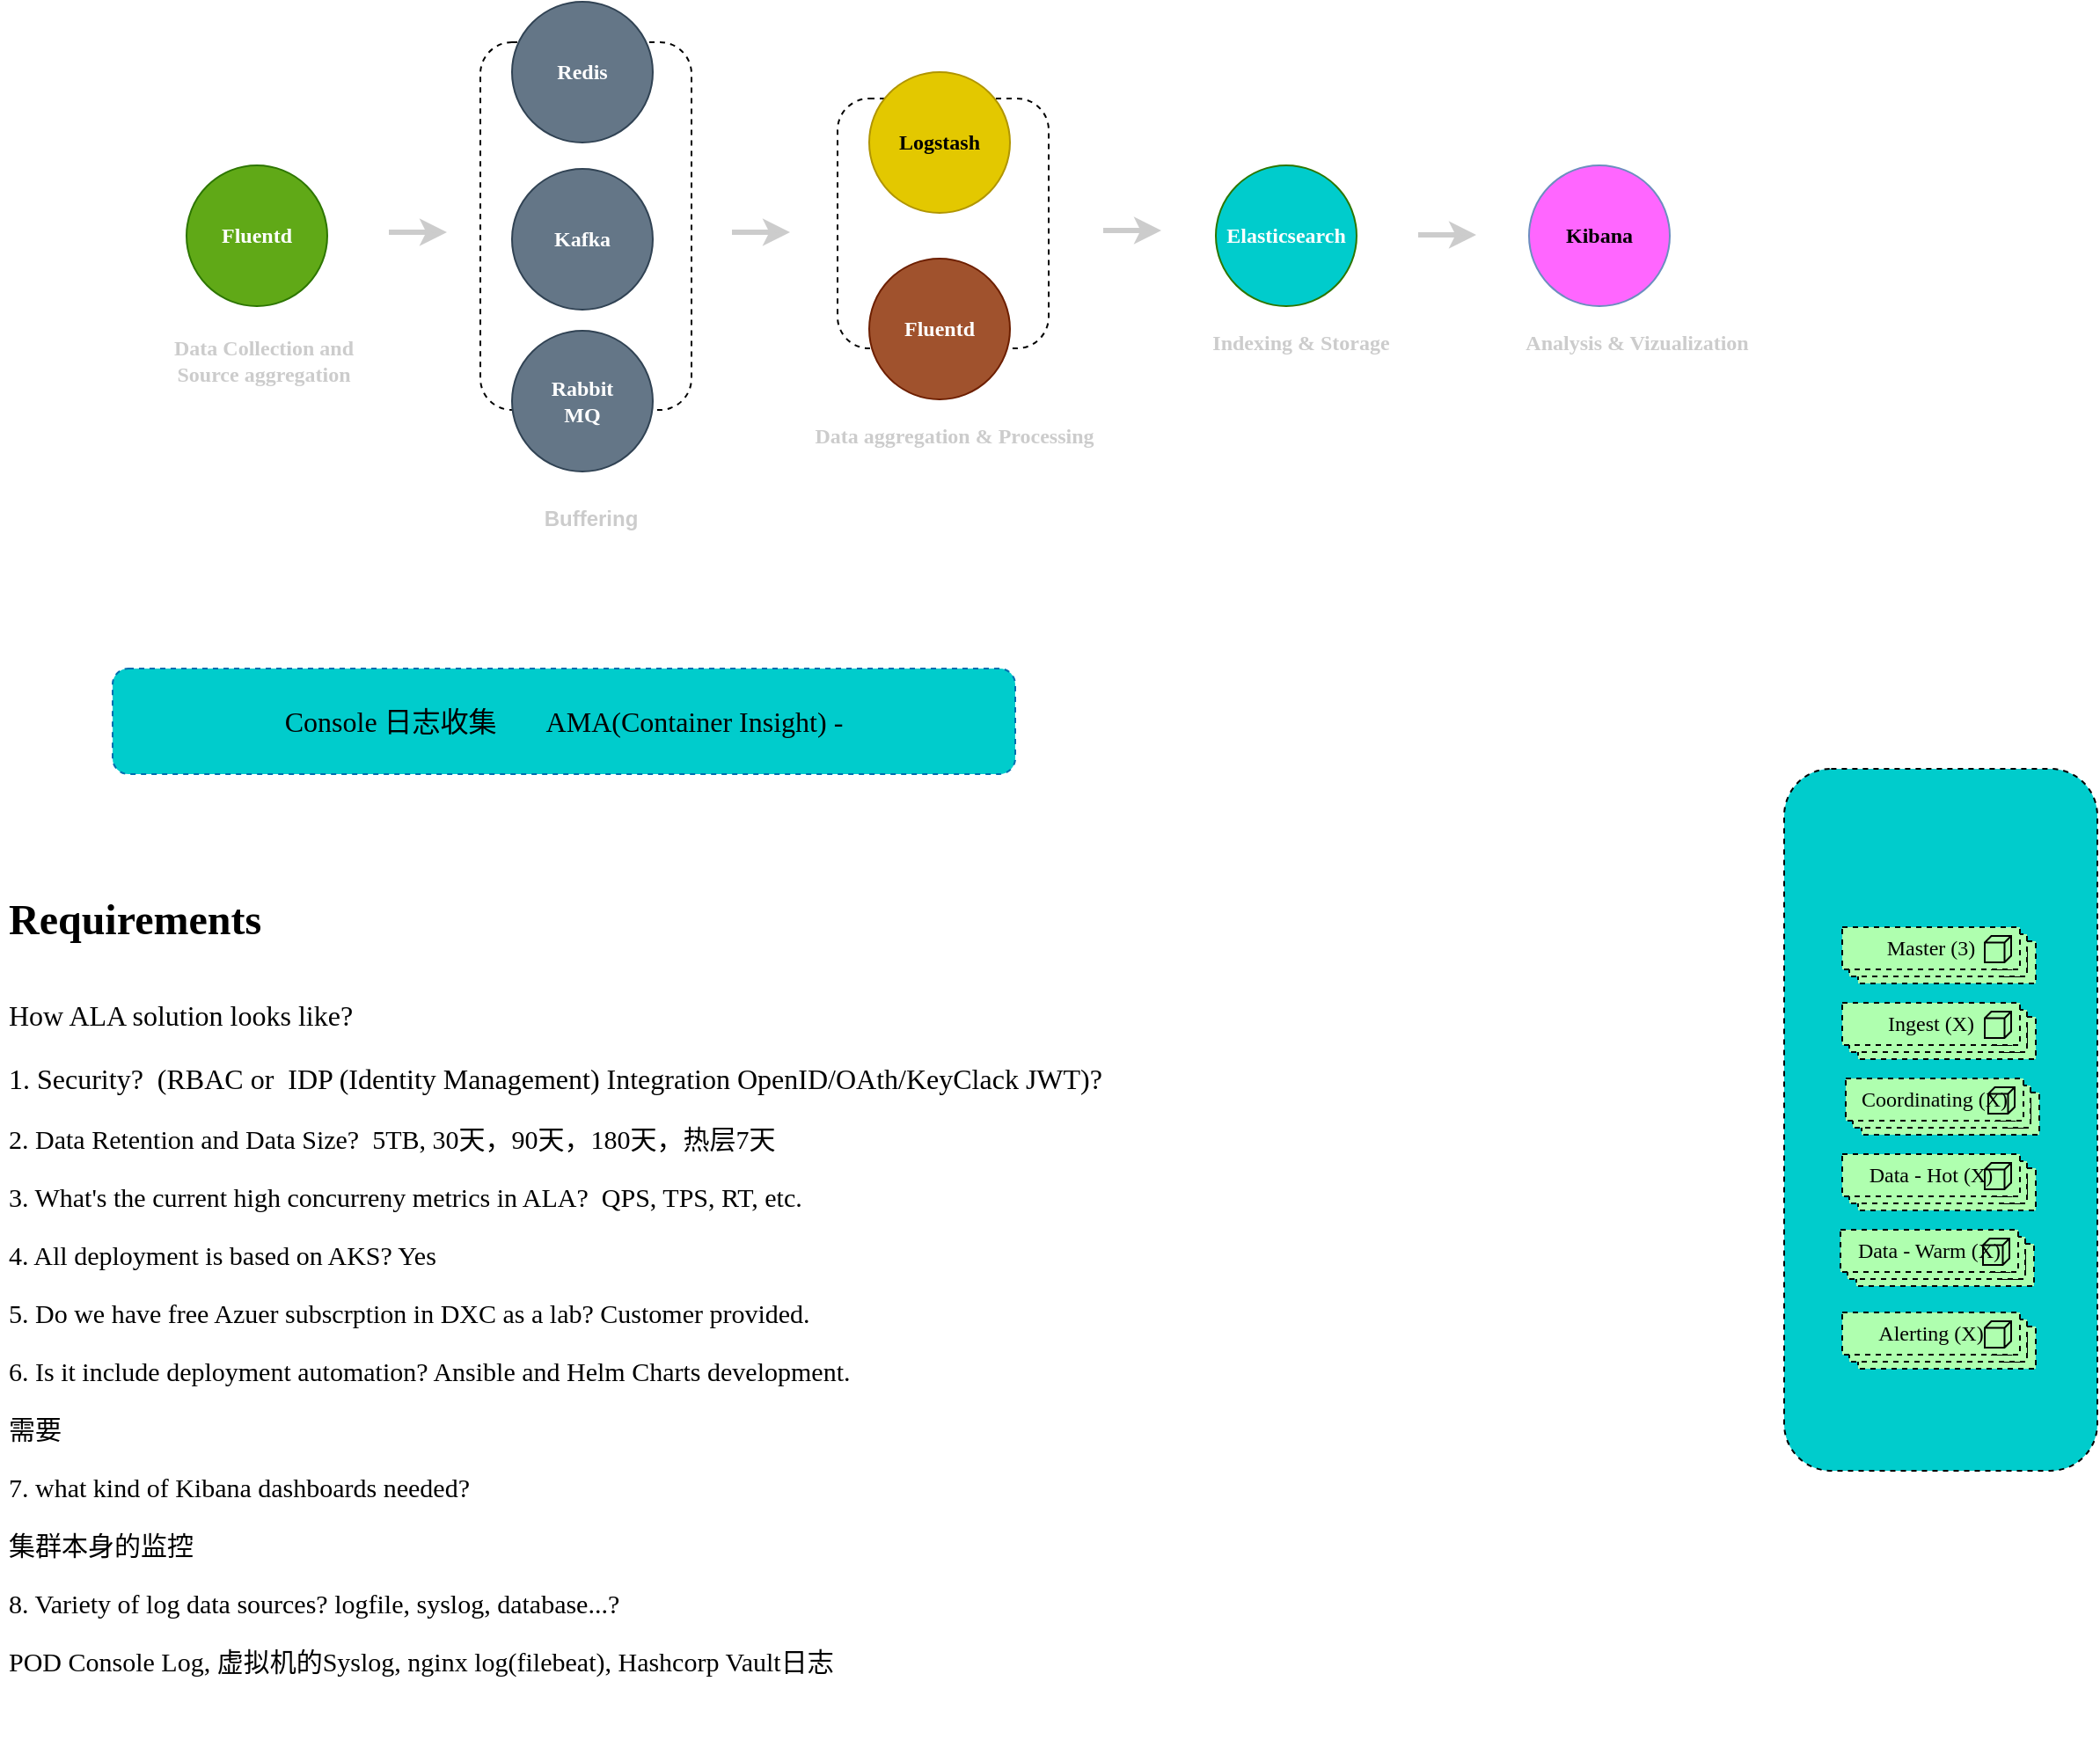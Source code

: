 <mxfile>
    <diagram id="K6HRGOD1HG6Nf588dQzy" name="Page-1">
        <mxGraphModel dx="1490" dy="937" grid="0" gridSize="10" guides="1" tooltips="1" connect="1" arrows="1" fold="1" page="1" pageScale="1" pageWidth="2339" pageHeight="3300" math="0" shadow="0">
            <root>
                <mxCell id="0"/>
                <mxCell id="1" parent="0"/>
                <mxCell id="16" value="" style="rounded=1;whiteSpace=wrap;html=1;dashed=1;fontFamily=Ubuntu;fontStyle=1;fontSource=https%3A%2F%2Ffonts.googleapis.com%2Fcss%3Ffamily%3DUbuntu;" vertex="1" parent="1">
                    <mxGeometry x="562" y="129" width="120" height="142" as="geometry"/>
                </mxCell>
                <mxCell id="12" value="" style="rounded=1;whiteSpace=wrap;html=1;dashed=1;fontFamily=Ubuntu;fontStyle=1;fontSource=https%3A%2F%2Ffonts.googleapis.com%2Fcss%3Ffamily%3DUbuntu;" vertex="1" parent="1">
                    <mxGeometry x="359" y="97" width="120" height="209" as="geometry"/>
                </mxCell>
                <mxCell id="2" value="Fluentd" style="ellipse;whiteSpace=wrap;html=1;aspect=fixed;fillColor=#60a917;strokeColor=#2D7600;fontFamily=Ubuntu;fontStyle=1;fontColor=#ffffff;fontSource=https%3A%2F%2Ffonts.googleapis.com%2Fcss%3Ffamily%3DUbuntu;" vertex="1" parent="1">
                    <mxGeometry x="192" y="167" width="80" height="80" as="geometry"/>
                </mxCell>
                <mxCell id="4" value="" style="endArrow=classic;html=1;strokeWidth=3;fillColor=#bac8d3;strokeColor=#CCCCCC;fontFamily=Ubuntu;fontStyle=1;fontSource=https%3A%2F%2Ffonts.googleapis.com%2Fcss%3Ffamily%3DUbuntu;" edge="1" parent="1">
                    <mxGeometry width="50" height="50" relative="1" as="geometry">
                        <mxPoint x="307" y="205" as="sourcePoint"/>
                        <mxPoint x="340" y="205" as="targetPoint"/>
                    </mxGeometry>
                </mxCell>
                <mxCell id="6" value="Redis" style="ellipse;whiteSpace=wrap;html=1;aspect=fixed;fillColor=#647687;strokeColor=#314354;fontFamily=Ubuntu;fontStyle=1;fontColor=#ffffff;fontSource=https%3A%2F%2Ffonts.googleapis.com%2Fcss%3Ffamily%3DUbuntu;" vertex="1" parent="1">
                    <mxGeometry x="377" y="74" width="80" height="80" as="geometry"/>
                </mxCell>
                <mxCell id="7" value="Kafka" style="ellipse;whiteSpace=wrap;html=1;aspect=fixed;fillColor=#647687;strokeColor=#314354;fontFamily=Ubuntu;fontStyle=1;fontColor=#ffffff;fontSource=https%3A%2F%2Ffonts.googleapis.com%2Fcss%3Ffamily%3DUbuntu;" vertex="1" parent="1">
                    <mxGeometry x="377" y="169" width="80" height="80" as="geometry"/>
                </mxCell>
                <mxCell id="8" value="Rabbit&lt;br&gt;MQ" style="ellipse;whiteSpace=wrap;html=1;aspect=fixed;fillColor=#647687;strokeColor=#314354;fontFamily=Ubuntu;fontStyle=1;fontColor=#ffffff;fontSource=https%3A%2F%2Ffonts.googleapis.com%2Fcss%3Ffamily%3DUbuntu;" vertex="1" parent="1">
                    <mxGeometry x="377" y="261" width="80" height="80" as="geometry"/>
                </mxCell>
                <mxCell id="9" value="Data Collection and Source aggregation" style="text;html=1;strokeColor=none;fillColor=none;align=center;verticalAlign=middle;whiteSpace=wrap;rounded=0;fontFamily=Ubuntu;fontStyle=1;fontColor=#CCCCCC;fontSource=https%3A%2F%2Ffonts.googleapis.com%2Fcss%3Ffamily%3DUbuntu;" vertex="1" parent="1">
                    <mxGeometry x="179" y="263" width="114" height="30" as="geometry"/>
                </mxCell>
                <mxCell id="10" value="Logstash" style="ellipse;whiteSpace=wrap;html=1;aspect=fixed;fillColor=#e3c800;strokeColor=#B09500;fontColor=#000000;fontFamily=Ubuntu;fontStyle=1;fontSource=https%3A%2F%2Ffonts.googleapis.com%2Fcss%3Ffamily%3DUbuntu;" vertex="1" parent="1">
                    <mxGeometry x="580" y="114" width="80" height="80" as="geometry"/>
                </mxCell>
                <mxCell id="11" value="Fluentd" style="ellipse;whiteSpace=wrap;html=1;aspect=fixed;fillColor=#a0522d;strokeColor=#6D1F00;fontColor=#ffffff;fontFamily=Ubuntu;fontStyle=1;fontSource=https%3A%2F%2Ffonts.googleapis.com%2Fcss%3Ffamily%3DUbuntu;" vertex="1" parent="1">
                    <mxGeometry x="580" y="220" width="80" height="80" as="geometry"/>
                </mxCell>
                <mxCell id="13" value="" style="endArrow=classic;html=1;strokeWidth=3;fillColor=#bac8d3;strokeColor=#CCCCCC;fontFamily=Ubuntu;fontStyle=1;fontSource=https%3A%2F%2Ffonts.googleapis.com%2Fcss%3Ffamily%3DUbuntu;" edge="1" parent="1">
                    <mxGeometry width="50" height="50" relative="1" as="geometry">
                        <mxPoint x="502" y="205" as="sourcePoint"/>
                        <mxPoint x="535" y="205" as="targetPoint"/>
                    </mxGeometry>
                </mxCell>
                <mxCell id="14" value="Buffering" style="text;html=1;strokeColor=none;fillColor=none;align=center;verticalAlign=middle;whiteSpace=wrap;rounded=0;fontFamily=Helvetica;fontStyle=1;fontColor=#CCCCCC;" vertex="1" parent="1">
                    <mxGeometry x="365" y="353" width="114" height="30" as="geometry"/>
                </mxCell>
                <mxCell id="15" value="Data aggregation &amp;amp; Processing" style="text;html=1;strokeColor=none;fillColor=none;align=center;verticalAlign=middle;whiteSpace=wrap;rounded=0;fontFamily=Ubuntu;fontStyle=1;fontColor=#CCCCCC;fontSource=https%3A%2F%2Ffonts.googleapis.com%2Fcss%3Ffamily%3DUbuntu;" vertex="1" parent="1">
                    <mxGeometry x="540" y="306" width="177" height="30" as="geometry"/>
                </mxCell>
                <mxCell id="17" value="" style="endArrow=classic;html=1;strokeWidth=3;fillColor=#bac8d3;strokeColor=#CCCCCC;fontFamily=Ubuntu;fontStyle=1;fontSource=https%3A%2F%2Ffonts.googleapis.com%2Fcss%3Ffamily%3DUbuntu;" edge="1" parent="1">
                    <mxGeometry width="50" height="50" relative="1" as="geometry">
                        <mxPoint x="713" y="204" as="sourcePoint"/>
                        <mxPoint x="746" y="204" as="targetPoint"/>
                    </mxGeometry>
                </mxCell>
                <mxCell id="18" value="Elasticsearch" style="ellipse;whiteSpace=wrap;html=1;aspect=fixed;fillColor=#00CCCC;strokeColor=#2D7600;fontColor=#ffffff;fontFamily=Ubuntu;fontStyle=1;fontSource=https%3A%2F%2Ffonts.googleapis.com%2Fcss%3Ffamily%3DUbuntu;" vertex="1" parent="1">
                    <mxGeometry x="777" y="167" width="80" height="80" as="geometry"/>
                </mxCell>
                <mxCell id="19" value="Indexing &amp;amp; Storage" style="text;html=1;strokeColor=none;fillColor=none;align=center;verticalAlign=middle;whiteSpace=wrap;rounded=0;fontFamily=Ubuntu;fontStyle=1;fontColor=#CCCCCC;fontSource=https%3A%2F%2Ffonts.googleapis.com%2Fcss%3Ffamily%3DUbuntu;" vertex="1" parent="1">
                    <mxGeometry x="737" y="253" width="177" height="30" as="geometry"/>
                </mxCell>
                <mxCell id="20" value="Kibana" style="ellipse;whiteSpace=wrap;html=1;aspect=fixed;fillColor=#FF66FF;strokeColor=#6c8ebf;fontFamily=Ubuntu;fontStyle=1;fontSource=https%3A%2F%2Ffonts.googleapis.com%2Fcss%3Ffamily%3DUbuntu;" vertex="1" parent="1">
                    <mxGeometry x="955" y="167" width="80" height="80" as="geometry"/>
                </mxCell>
                <mxCell id="21" value="" style="endArrow=classic;html=1;strokeWidth=3;fillColor=#bac8d3;strokeColor=#CCCCCC;fontFamily=Ubuntu;fontStyle=1;fontSource=https%3A%2F%2Ffonts.googleapis.com%2Fcss%3Ffamily%3DUbuntu;" edge="1" parent="1">
                    <mxGeometry width="50" height="50" relative="1" as="geometry">
                        <mxPoint x="892" y="206.5" as="sourcePoint"/>
                        <mxPoint x="925" y="206.5" as="targetPoint"/>
                    </mxGeometry>
                </mxCell>
                <mxCell id="22" value="Analysis &amp;amp; Vizualization" style="text;html=1;strokeColor=none;fillColor=none;align=center;verticalAlign=middle;whiteSpace=wrap;rounded=0;fontFamily=Ubuntu;fontStyle=1;fontColor=#CCCCCC;fontSource=https%3A%2F%2Ffonts.googleapis.com%2Fcss%3Ffamily%3DUbuntu;" vertex="1" parent="1">
                    <mxGeometry x="928" y="253" width="177" height="30" as="geometry"/>
                </mxCell>
                <mxCell id="24" value="" style="rounded=1;whiteSpace=wrap;html=1;dashed=1;fontFamily=Ubuntu;fontColor=#CCCCCC;fillColor=#00CCCC;fontSource=https%3A%2F%2Ffonts.googleapis.com%2Fcss%3Ffamily%3DUbuntu;" vertex="1" parent="1">
                    <mxGeometry x="1100" y="510" width="178" height="399" as="geometry"/>
                </mxCell>
                <mxCell id="28" value="" style="group;fontFamily=Ubuntu;fontSource=https%3A%2F%2Ffonts.googleapis.com%2Fcss%3Ffamily%3DUbuntu;" vertex="1" connectable="0" parent="1">
                    <mxGeometry x="1133" y="600" width="110" height="32" as="geometry"/>
                </mxCell>
                <mxCell id="27" value="" style="html=1;outlineConnect=0;whiteSpace=wrap;fillColor=#AFFFAF;shape=mxgraph.archimate3.application;appType=node;archiType=square;dashed=1;fontFamily=Ubuntu;fontColor=#CCCCCC;fontSource=https%3A%2F%2Ffonts.googleapis.com%2Fcss%3Ffamily%3DUbuntu;" vertex="1" parent="28">
                    <mxGeometry x="9" y="8" width="101" height="24" as="geometry"/>
                </mxCell>
                <mxCell id="26" value="" style="html=1;outlineConnect=0;whiteSpace=wrap;fillColor=#AFFFAF;shape=mxgraph.archimate3.application;appType=node;archiType=square;dashed=1;fontFamily=Ubuntu;fontColor=#CCCCCC;fontSource=https%3A%2F%2Ffonts.googleapis.com%2Fcss%3Ffamily%3DUbuntu;" vertex="1" parent="28">
                    <mxGeometry x="4" y="4" width="101" height="24" as="geometry"/>
                </mxCell>
                <mxCell id="25" value="&lt;font color=&quot;#000000&quot;&gt;Master (3)&lt;/font&gt;" style="html=1;outlineConnect=0;whiteSpace=wrap;fillColor=#AFFFAF;shape=mxgraph.archimate3.application;appType=node;archiType=square;dashed=1;fontFamily=Ubuntu;fontColor=#CCCCCC;fontSource=https%3A%2F%2Ffonts.googleapis.com%2Fcss%3Ffamily%3DUbuntu;" vertex="1" parent="28">
                    <mxGeometry width="101" height="24" as="geometry"/>
                </mxCell>
                <mxCell id="33" value="" style="group;fontFamily=Ubuntu;fontSource=https%3A%2F%2Ffonts.googleapis.com%2Fcss%3Ffamily%3DUbuntu;" vertex="1" connectable="0" parent="1">
                    <mxGeometry x="1133" y="643" width="110" height="32" as="geometry"/>
                </mxCell>
                <mxCell id="34" value="" style="html=1;outlineConnect=0;whiteSpace=wrap;fillColor=#AFFFAF;shape=mxgraph.archimate3.application;appType=node;archiType=square;dashed=1;fontFamily=Ubuntu;fontColor=#CCCCCC;fontSource=https%3A%2F%2Ffonts.googleapis.com%2Fcss%3Ffamily%3DUbuntu;" vertex="1" parent="33">
                    <mxGeometry x="9" y="8" width="101" height="24" as="geometry"/>
                </mxCell>
                <mxCell id="35" value="" style="html=1;outlineConnect=0;whiteSpace=wrap;fillColor=#AFFFAF;shape=mxgraph.archimate3.application;appType=node;archiType=square;dashed=1;fontFamily=Ubuntu;fontColor=#CCCCCC;fontSource=https%3A%2F%2Ffonts.googleapis.com%2Fcss%3Ffamily%3DUbuntu;" vertex="1" parent="33">
                    <mxGeometry x="4" y="4" width="101" height="24" as="geometry"/>
                </mxCell>
                <mxCell id="36" value="&lt;font color=&quot;#000000&quot;&gt;Ingest (X)&lt;/font&gt;" style="html=1;outlineConnect=0;whiteSpace=wrap;fillColor=#AFFFAF;shape=mxgraph.archimate3.application;appType=node;archiType=square;dashed=1;fontFamily=Ubuntu;fontColor=#CCCCCC;fontSource=https%3A%2F%2Ffonts.googleapis.com%2Fcss%3Ffamily%3DUbuntu;" vertex="1" parent="33">
                    <mxGeometry width="101" height="24" as="geometry"/>
                </mxCell>
                <mxCell id="37" value="" style="group;fontFamily=Ubuntu;fontSource=https%3A%2F%2Ffonts.googleapis.com%2Fcss%3Ffamily%3DUbuntu;" vertex="1" connectable="0" parent="1">
                    <mxGeometry x="1135" y="686" width="110" height="32" as="geometry"/>
                </mxCell>
                <mxCell id="38" value="" style="html=1;outlineConnect=0;whiteSpace=wrap;fillColor=#AFFFAF;shape=mxgraph.archimate3.application;appType=node;archiType=square;dashed=1;fontFamily=Ubuntu;fontColor=#CCCCCC;fontSource=https%3A%2F%2Ffonts.googleapis.com%2Fcss%3Ffamily%3DUbuntu;" vertex="1" parent="37">
                    <mxGeometry x="9" y="8" width="101" height="24" as="geometry"/>
                </mxCell>
                <mxCell id="39" value="" style="html=1;outlineConnect=0;whiteSpace=wrap;fillColor=#AFFFAF;shape=mxgraph.archimate3.application;appType=node;archiType=square;dashed=1;fontFamily=Ubuntu;fontColor=#CCCCCC;fontSource=https%3A%2F%2Ffonts.googleapis.com%2Fcss%3Ffamily%3DUbuntu;" vertex="1" parent="37">
                    <mxGeometry x="4" y="4" width="101" height="24" as="geometry"/>
                </mxCell>
                <mxCell id="40" value="&lt;font color=&quot;#000000&quot;&gt;Coordinating (X)&lt;/font&gt;" style="html=1;outlineConnect=0;whiteSpace=wrap;fillColor=#AFFFAF;shape=mxgraph.archimate3.application;appType=node;archiType=square;dashed=1;fontFamily=Ubuntu;fontColor=#CCCCCC;fontSource=https%3A%2F%2Ffonts.googleapis.com%2Fcss%3Ffamily%3DUbuntu;" vertex="1" parent="37">
                    <mxGeometry width="101" height="24" as="geometry"/>
                </mxCell>
                <mxCell id="41" value="" style="group;fontFamily=Ubuntu;fontSource=https%3A%2F%2Ffonts.googleapis.com%2Fcss%3Ffamily%3DUbuntu;" vertex="1" connectable="0" parent="1">
                    <mxGeometry x="1133" y="729" width="110" height="32" as="geometry"/>
                </mxCell>
                <mxCell id="42" value="" style="html=1;outlineConnect=0;whiteSpace=wrap;fillColor=#AFFFAF;shape=mxgraph.archimate3.application;appType=node;archiType=square;dashed=1;fontFamily=Ubuntu;fontColor=#CCCCCC;fontSource=https%3A%2F%2Ffonts.googleapis.com%2Fcss%3Ffamily%3DUbuntu;" vertex="1" parent="41">
                    <mxGeometry x="9" y="8" width="101" height="24" as="geometry"/>
                </mxCell>
                <mxCell id="43" value="" style="html=1;outlineConnect=0;whiteSpace=wrap;fillColor=#AFFFAF;shape=mxgraph.archimate3.application;appType=node;archiType=square;dashed=1;fontFamily=Ubuntu;fontColor=#CCCCCC;fontSource=https%3A%2F%2Ffonts.googleapis.com%2Fcss%3Ffamily%3DUbuntu;" vertex="1" parent="41">
                    <mxGeometry x="4" y="4" width="101" height="24" as="geometry"/>
                </mxCell>
                <mxCell id="44" value="&lt;font color=&quot;#000000&quot;&gt;Data - Hot (X)&lt;/font&gt;" style="html=1;outlineConnect=0;whiteSpace=wrap;fillColor=#AFFFAF;shape=mxgraph.archimate3.application;appType=node;archiType=square;dashed=1;fontFamily=Ubuntu;fontColor=#CCCCCC;fontSource=https%3A%2F%2Ffonts.googleapis.com%2Fcss%3Ffamily%3DUbuntu;" vertex="1" parent="41">
                    <mxGeometry width="101" height="24" as="geometry"/>
                </mxCell>
                <mxCell id="45" value="" style="group;fontFamily=Ubuntu;fontSource=https%3A%2F%2Ffonts.googleapis.com%2Fcss%3Ffamily%3DUbuntu;" vertex="1" connectable="0" parent="1">
                    <mxGeometry x="1132" y="772" width="110" height="32" as="geometry"/>
                </mxCell>
                <mxCell id="46" value="" style="html=1;outlineConnect=0;whiteSpace=wrap;fillColor=#AFFFAF;shape=mxgraph.archimate3.application;appType=node;archiType=square;dashed=1;fontFamily=Ubuntu;fontColor=#CCCCCC;fontSource=https%3A%2F%2Ffonts.googleapis.com%2Fcss%3Ffamily%3DUbuntu;" vertex="1" parent="45">
                    <mxGeometry x="9" y="8" width="101" height="24" as="geometry"/>
                </mxCell>
                <mxCell id="47" value="" style="html=1;outlineConnect=0;whiteSpace=wrap;fillColor=#AFFFAF;shape=mxgraph.archimate3.application;appType=node;archiType=square;dashed=1;fontFamily=Ubuntu;fontColor=#CCCCCC;fontSource=https%3A%2F%2Ffonts.googleapis.com%2Fcss%3Ffamily%3DUbuntu;" vertex="1" parent="45">
                    <mxGeometry x="4" y="4" width="101" height="24" as="geometry"/>
                </mxCell>
                <mxCell id="48" value="&lt;font color=&quot;#000000&quot;&gt;Data - Warm (X)&lt;/font&gt;" style="html=1;outlineConnect=0;whiteSpace=wrap;fillColor=#AFFFAF;shape=mxgraph.archimate3.application;appType=node;archiType=square;dashed=1;fontFamily=Ubuntu;fontColor=#CCCCCC;fontSource=https%3A%2F%2Ffonts.googleapis.com%2Fcss%3Ffamily%3DUbuntu;" vertex="1" parent="45">
                    <mxGeometry width="101" height="24" as="geometry"/>
                </mxCell>
                <mxCell id="49" value="" style="group;fontFamily=Ubuntu;fontSource=https%3A%2F%2Ffonts.googleapis.com%2Fcss%3Ffamily%3DUbuntu;" vertex="1" connectable="0" parent="1">
                    <mxGeometry x="1133" y="819" width="110" height="32" as="geometry"/>
                </mxCell>
                <mxCell id="50" value="" style="html=1;outlineConnect=0;whiteSpace=wrap;fillColor=#AFFFAF;shape=mxgraph.archimate3.application;appType=node;archiType=square;dashed=1;fontFamily=Ubuntu;fontColor=#CCCCCC;fontSource=https%3A%2F%2Ffonts.googleapis.com%2Fcss%3Ffamily%3DUbuntu;" vertex="1" parent="49">
                    <mxGeometry x="9" y="8" width="101" height="24" as="geometry"/>
                </mxCell>
                <mxCell id="51" value="" style="html=1;outlineConnect=0;whiteSpace=wrap;fillColor=#AFFFAF;shape=mxgraph.archimate3.application;appType=node;archiType=square;dashed=1;fontFamily=Ubuntu;fontColor=#CCCCCC;fontSource=https%3A%2F%2Ffonts.googleapis.com%2Fcss%3Ffamily%3DUbuntu;" vertex="1" parent="49">
                    <mxGeometry x="4" y="4" width="101" height="24" as="geometry"/>
                </mxCell>
                <mxCell id="52" value="&lt;font color=&quot;#000000&quot;&gt;Alerting (X)&lt;/font&gt;" style="html=1;outlineConnect=0;whiteSpace=wrap;fillColor=#AFFFAF;shape=mxgraph.archimate3.application;appType=node;archiType=square;dashed=1;fontFamily=Ubuntu;fontColor=#CCCCCC;fontSource=https%3A%2F%2Ffonts.googleapis.com%2Fcss%3Ffamily%3DUbuntu;" vertex="1" parent="49">
                    <mxGeometry width="101" height="24" as="geometry"/>
                </mxCell>
                <mxCell id="58" value="&lt;h1&gt;Requirements&lt;/h1&gt;&lt;div&gt;&lt;br&gt;&lt;/div&gt;&lt;div style=&quot;font-size: 16px;&quot;&gt;&lt;font style=&quot;font-size: 16px;&quot;&gt;How ALA solution looks like?&lt;/font&gt;&lt;/div&gt;&lt;p style=&quot;font-size: 16px;&quot;&gt;&lt;font style=&quot;font-size: 16px;&quot;&gt;1. Security?&amp;nbsp; (RBAC or&amp;nbsp; IDP (Identity Management) Integration OpenID/OAth/KeyClack JWT)?&lt;/font&gt;&lt;/p&gt;&lt;p style=&quot;font-size: 15px;&quot;&gt;&lt;font style=&quot;font-size: 15px;&quot;&gt;2. Data Retention and Data Size?&amp;nbsp; 5TB, 30天，90天，180天，热层7天&lt;/font&gt;&lt;/p&gt;&lt;p style=&quot;font-size: 15px;&quot;&gt;&lt;font style=&quot;font-size: 15px;&quot;&gt;3. What's the current high concurreny metrics in ALA?&amp;nbsp; QPS, TPS, RT, etc.&lt;/font&gt;&lt;/p&gt;&lt;p style=&quot;font-size: 15px;&quot;&gt;&lt;font style=&quot;font-size: 15px;&quot;&gt;4. All deployment is based on AKS? Yes&lt;/font&gt;&lt;/p&gt;&lt;p style=&quot;font-size: 15px;&quot;&gt;&lt;font style=&quot;font-size: 15px;&quot;&gt;5. Do we have free Azuer subscrption in DXC as a lab? Customer provided.&lt;/font&gt;&lt;/p&gt;&lt;p style=&quot;font-size: 15px;&quot;&gt;6. Is it include deployment automation? Ansible and Helm Charts development.&lt;/p&gt;&lt;p style=&quot;font-size: 15px;&quot;&gt;需要&lt;/p&gt;&lt;p style=&quot;font-size: 15px;&quot;&gt;7. what kind of Kibana dashboards needed?&lt;/p&gt;&lt;p style=&quot;font-size: 15px;&quot;&gt;集群本身的监控&lt;/p&gt;&lt;p style=&quot;font-size: 15px;&quot;&gt;8. Variety of log data sources? logfile, syslog, database...?&lt;/p&gt;&lt;p style=&quot;font-size: 15px;&quot;&gt;POD Console Log, 虚拟机的Syslog, nginx log(filebeat), Hashcorp Vault日志&lt;/p&gt;&lt;p style=&quot;font-size: 15px;&quot;&gt;&amp;nbsp;&lt;/p&gt;&lt;p style=&quot;font-size: 15px;&quot;&gt;&lt;br&gt;&lt;/p&gt;" style="text;html=1;strokeColor=none;fillColor=none;spacing=5;spacingTop=-20;whiteSpace=wrap;overflow=hidden;rounded=0;dashed=1;fontFamily=Ubuntu;fontSource=https%3A%2F%2Ffonts.googleapis.com%2Fcss%3Ffamily%3DUbuntu;fontColor=#000000;" vertex="1" parent="1">
                    <mxGeometry x="86" y="576" width="635" height="489" as="geometry"/>
                </mxCell>
                <mxCell id="59" value="Console 日志收集&amp;nbsp; &amp;nbsp; &amp;nbsp; &amp;nbsp;AMA(Container Insight) -" style="rounded=1;whiteSpace=wrap;html=1;dashed=1;strokeColor=#006EAF;fontFamily=Ubuntu;fontSource=https%3A%2F%2Ffonts.googleapis.com%2Fcss%3Ffamily%3DUbuntu;fontSize=16;fontColor=#000000;fillColor=#00CCCC;" vertex="1" parent="1">
                    <mxGeometry x="150" y="453" width="513" height="60" as="geometry"/>
                </mxCell>
            </root>
        </mxGraphModel>
    </diagram>
</mxfile>